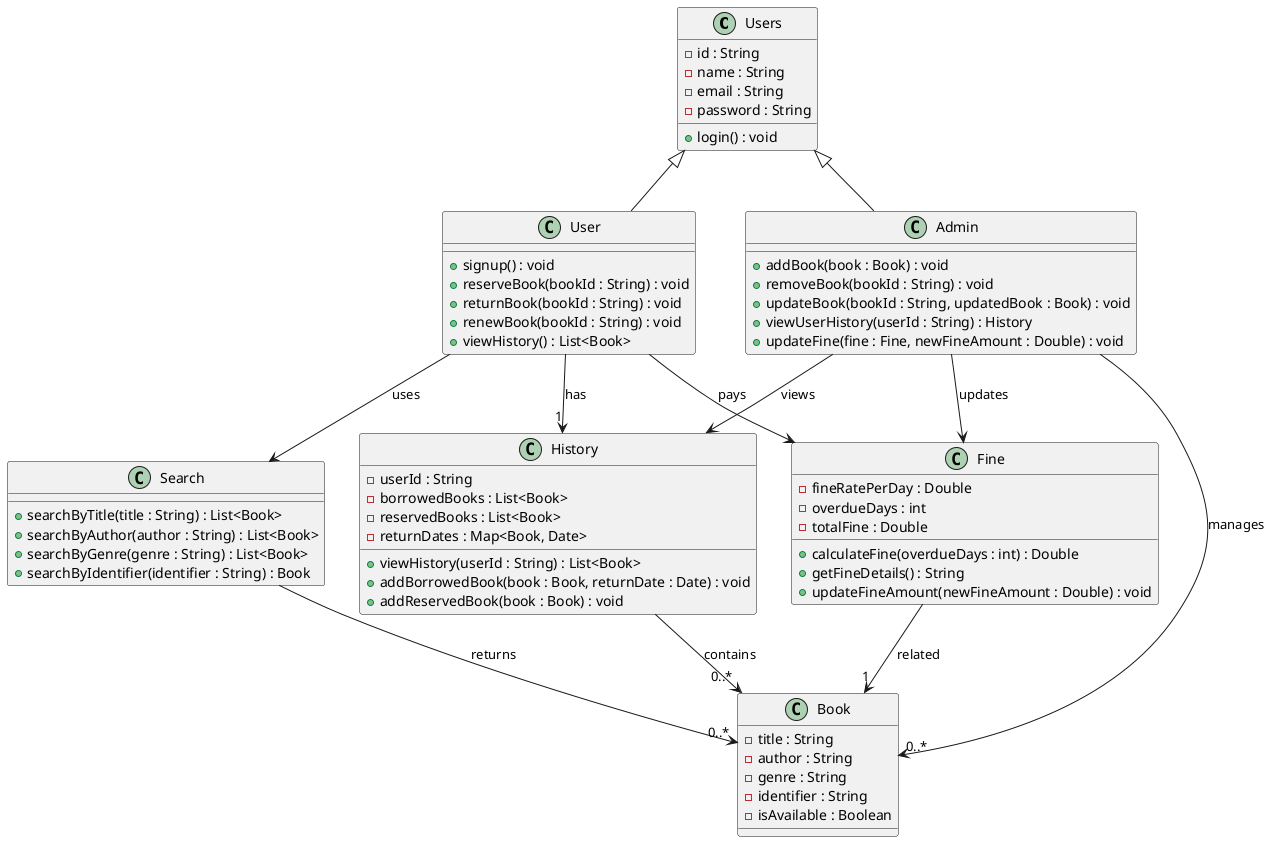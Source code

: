 @startuml

class Users {
    - id : String
    - name : String
    - email : String
    - password : String
    + login() : void
}

class User{
    + signup() : void
    + reserveBook(bookId : String) : void
    + returnBook(bookId : String) : void
    + renewBook(bookId : String) : void
    + viewHistory() : List<Book>
}

class Admin {
    + addBook(book : Book) : void
    + removeBook(bookId : String) : void
    + updateBook(bookId : String, updatedBook : Book) : void
    + viewUserHistory(userId : String) : History
    + updateFine(fine : Fine, newFineAmount : Double) : void
}

class Book {
    - title : String
    - author : String
    - genre : String
    - identifier : String
    - isAvailable : Boolean
}

class History {
    - userId : String
    - borrowedBooks : List<Book>
    - reservedBooks : List<Book>
    - returnDates : Map<Book, Date>
    + viewHistory(userId : String) : List<Book>
    + addBorrowedBook(book : Book, returnDate : Date) : void
    + addReservedBook(book : Book) : void
}
class Fine {
    - fineRatePerDay : Double
    - overdueDays : int
    - totalFine : Double
    + calculateFine(overdueDays : int) : Double
    + getFineDetails() : String
    + updateFineAmount(newFineAmount : Double) : void
}
class Search {
    + searchByTitle(title : String) : List<Book>
    + searchByAuthor(author : String) : List<Book>
    + searchByGenre(genre : String) : List<Book>
    + searchByIdentifier(identifier : String) : Book
}

Users <|-- User
Users <|-- Admin
User --> Search : uses
Admin --> "0..*" Book : manages

Admin --> Fine : updates
Admin --> History : views
User --> "1" History : has
History --> "0..*" Book : contains
Search --> "0..*" Book : returns
User --> Fine : pays
Fine --> "1" Book : related


@enduml